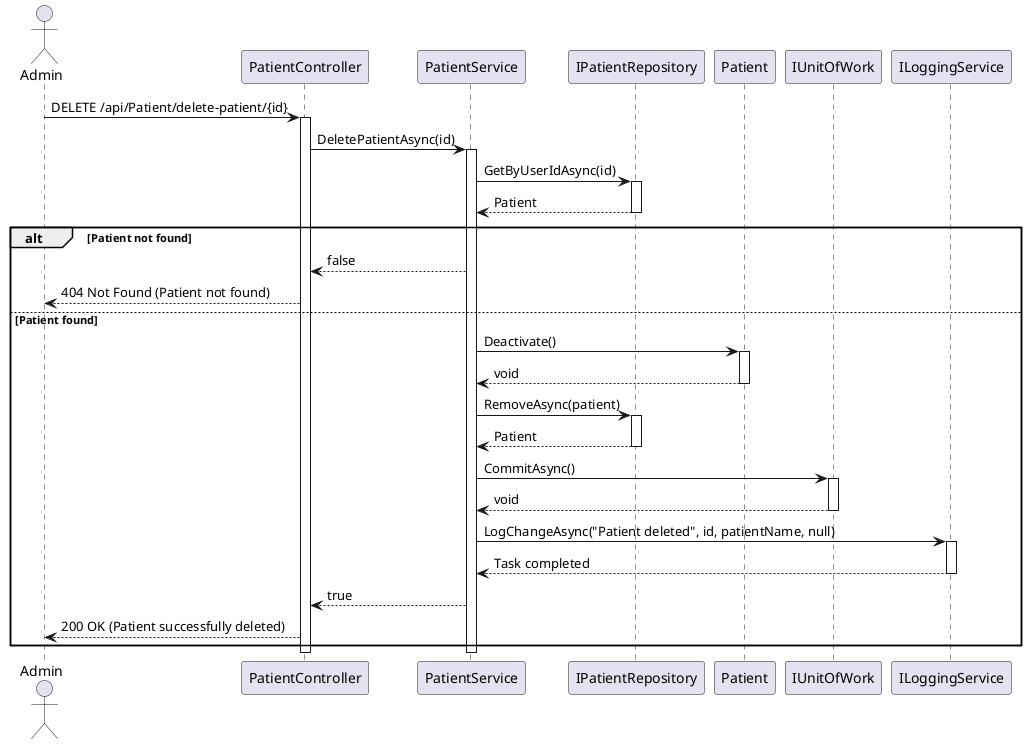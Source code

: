 @startuml sequence diagram us 5.1.9
actor Admin
participant "PatientController" as PC
participant "PatientService" as PS
participant "IPatientRepository" as IPR
participant "Patient" as P
participant "IUnitOfWork" as UOW
participant "ILoggingService" as LS

Admin -> PC: DELETE /api/Patient/delete-patient/{id}
activate PC

PC -> PS: DeletePatientAsync(id)
activate PS

PS -> IPR: GetByUserIdAsync(id)
activate IPR
IPR --> PS: Patient
deactivate IPR

alt Patient not found
    PS --> PC: false
    PC --> Admin: 404 Not Found (Patient not found)
else Patient found
    PS -> P: Deactivate()
    activate P
    P --> PS: void
    deactivate P

    PS -> IPR: RemoveAsync(patient)
    activate IPR
    IPR --> PS: Patient
    deactivate IPR

    PS -> UOW: CommitAsync()
    activate UOW
    UOW --> PS: void
    deactivate UOW

    PS -> LS: LogChangeAsync("Patient deleted", id, patientName, null)
    activate LS
    LS --> PS: Task completed
    deactivate LS

    PS --> PC: true
    PC --> Admin: 200 OK (Patient successfully deleted)
end

deactivate PS
deactivate PC
@enduml
